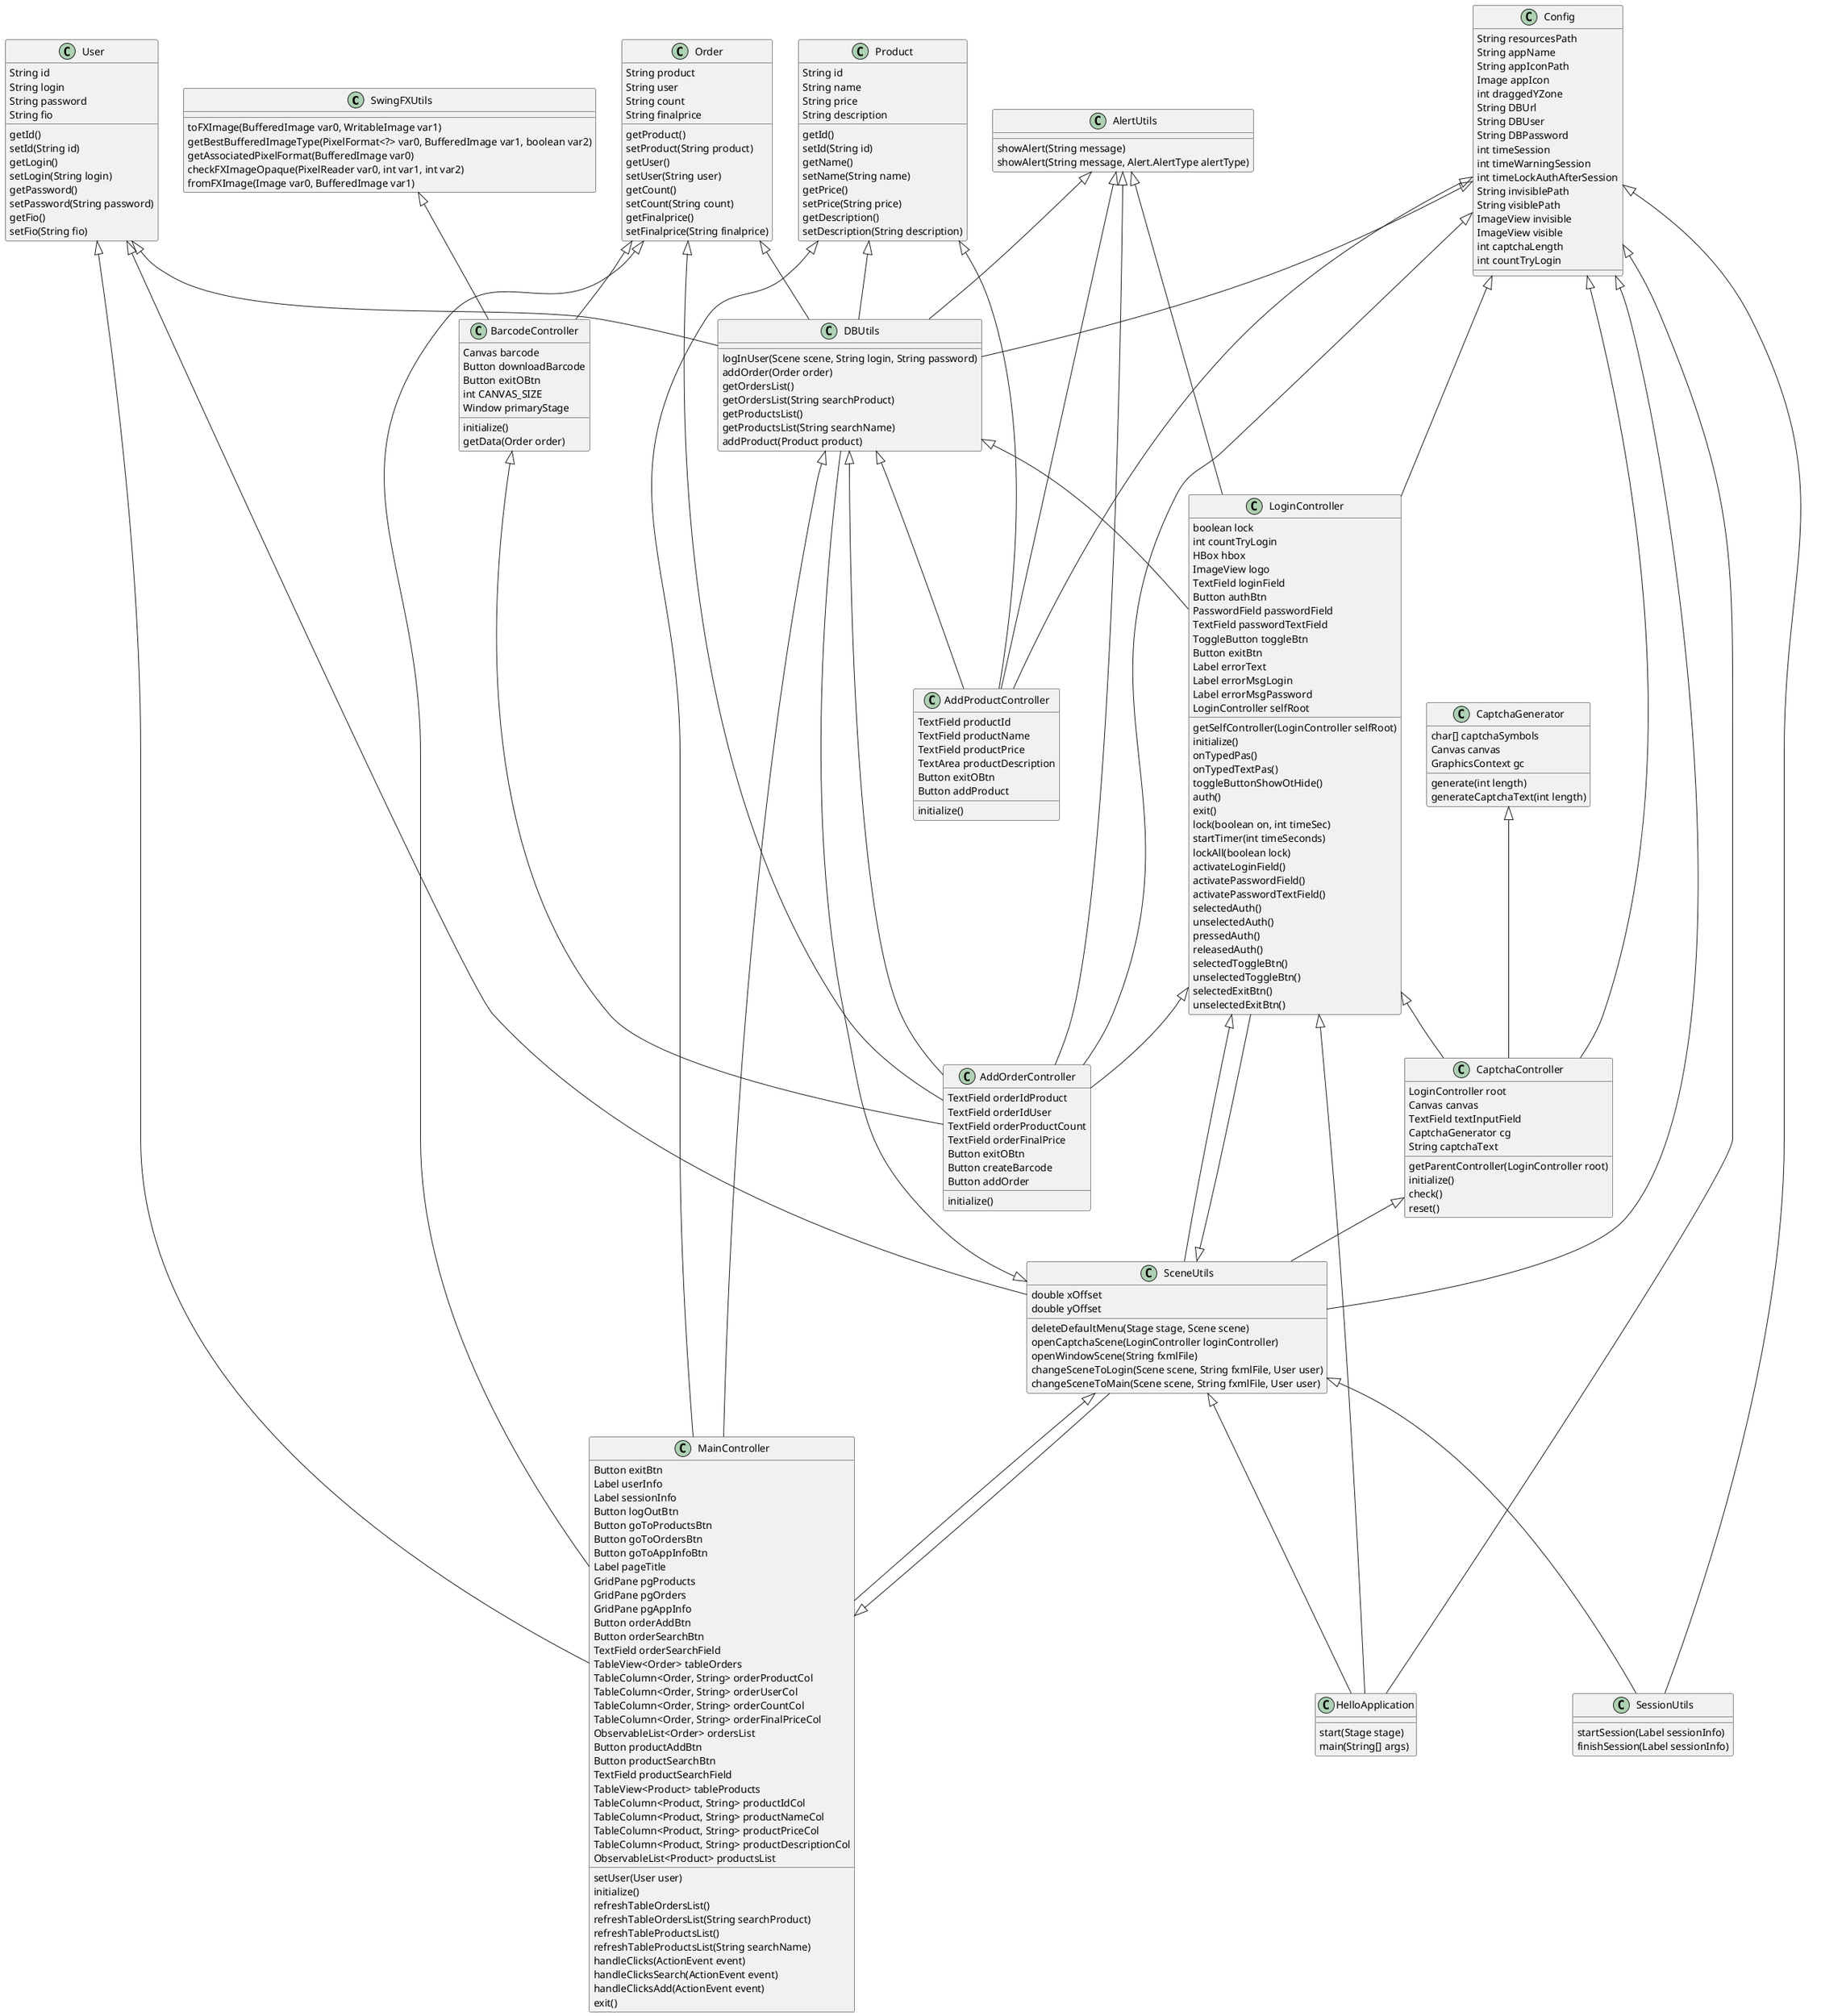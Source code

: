 @startuml
'https://plantuml.com/class-diagram

class SwingFXUtils {
toFXImage(BufferedImage var0, WritableImage var1)
getBestBufferedImageType(PixelFormat<?> var0, BufferedImage var1, boolean var2)
getAssociatedPixelFormat(BufferedImage var0)
checkFXImageOpaque(PixelReader var0, int var1, int var2)
fromFXImage(Image var0, BufferedImage var1)
}

class Order {
String product
String user
String count
String finalprice
getProduct()
setProduct(String product)
getUser()
setUser(String user)
getCount()
setCount(String count)
getFinalprice()
setFinalprice(String finalprice)
}

class Product {
String id
String name
String price
String description
getId()
setId(String id)
getName()
setName(String name)
getPrice()
setPrice(String price)
getDescription()
setDescription(String description)
}

class User {
String id
String login
String password
String fio
getId()
setId(String id)
getLogin()
setLogin(String login)
getPassword()
setPassword(String password)
getFio()
setFio(String fio)
}

class CaptchaGenerator {
char[] captchaSymbols
Canvas canvas
GraphicsContext gc
generate(int length)
generateCaptchaText(int length)
}

class AlertUtils {
showAlert(String message)
showAlert(String message, Alert.AlertType alertType)
}

class Config {
String resourcesPath
String appName
String appIconPath
Image appIcon
int draggedYZone
String DBUrl
String DBUser
String DBPassword
int timeSession
int timeWarningSession
int timeLockAuthAfterSession
String invisiblePath
String visiblePath
ImageView invisible
ImageView visible
int captchaLength
int countTryLogin
}

class DBUtils {
logInUser(Scene scene, String login, String password)
addOrder(Order order)
getOrdersList()
getOrdersList(String searchProduct)
getProductsList()
getProductsList(String searchName)
addProduct(Product product)
}

class SceneUtils {
double xOffset
double yOffset
deleteDefaultMenu(Stage stage, Scene scene)
openCaptchaScene(LoginController loginController)
openWindowScene(String fxmlFile)
changeSceneToLogin(Scene scene, String fxmlFile, User user)
changeSceneToMain(Scene scene, String fxmlFile, User user)
}

class SessionUtils {
startSession(Label sessionInfo)
finishSession(Label sessionInfo)
}

class AddOrderController {
TextField orderIdProduct
TextField orderIdUser
TextField orderProductCount
TextField orderFinalPrice
Button exitOBtn
Button createBarcode
Button addOrder
initialize()
}

class AddProductController {
TextField productId
TextField productName
TextField productPrice
TextArea productDescription
Button exitOBtn
Button addProduct
initialize()
}

class BarcodeController {
Canvas barcode
Button downloadBarcode
Button exitOBtn
int CANVAS_SIZE
Window primaryStage
initialize()
getData(Order order)
}

class CaptchaController {
LoginController root
Canvas canvas
TextField textInputField
CaptchaGenerator cg
String captchaText
getParentController(LoginController root)
initialize()
check()
reset()
}

class HelloApplication {
start(Stage stage)
main(String[] args)
}

class LoginController {
boolean lock
int countTryLogin
HBox hbox
ImageView logo
TextField loginField
Button authBtn
PasswordField passwordField
TextField passwordTextField
ToggleButton toggleBtn
Button exitBtn
Label errorText
Label errorMsgLogin
Label errorMsgPassword
LoginController selfRoot
getSelfController(LoginController selfRoot)
initialize()
onTypedPas()
onTypedTextPas()
toggleButtonShowOtHide()
auth()
exit()
lock(boolean on, int timeSec)
startTimer(int timeSeconds)
lockAll(boolean lock)
activateLoginField()
activatePasswordField()
activatePasswordTextField()
selectedAuth()
unselectedAuth()
pressedAuth()
releasedAuth()
selectedToggleBtn()
unselectedToggleBtn()
selectedExitBtn()
unselectedExitBtn()
}

class MainController {
Button exitBtn
Label userInfo
Label sessionInfo
Button logOutBtn
Button goToProductsBtn
Button goToOrdersBtn
Button goToAppInfoBtn
Label pageTitle
GridPane pgProducts
GridPane pgOrders
GridPane pgAppInfo
Button orderAddBtn
Button orderSearchBtn
TextField orderSearchField
TableView<Order> tableOrders
TableColumn<Order, String> orderProductCol
TableColumn<Order, String> orderUserCol
TableColumn<Order, String> orderCountCol
TableColumn<Order, String> orderFinalPriceCol
ObservableList<Order> ordersList
Button productAddBtn
Button productSearchBtn
TextField productSearchField
TableView<Product> tableProducts
TableColumn<Product, String> productIdCol
TableColumn<Product, String> productNameCol
TableColumn<Product, String> productPriceCol
TableColumn<Product, String> productDescriptionCol
ObservableList<Product> productsList
setUser(User user)
initialize()
refreshTableOrdersList()
refreshTableOrdersList(String searchProduct)
refreshTableProductsList()
refreshTableProductsList(String searchName)
handleClicks(ActionEvent event)
handleClicksSearch(ActionEvent event)
handleClicksAdd(ActionEvent event)
exit()
}

SwingFXUtils <|-- BarcodeController
Order <|-- AddOrderController
Order <|-- BarcodeController
Order <|-- MainController
Order <|-- DBUtils
Product <|-- AddProductController
Product <|-- MainController
Product <|-- DBUtils
User <|-- MainController
User <|-- DBUtils
User <|-- SceneUtils
CaptchaGenerator <|-- CaptchaController
AlertUtils <|-- AddProductController
AlertUtils <|-- AddOrderController
AlertUtils <|-- LoginController
AlertUtils <|-- DBUtils
Config <|-- AddOrderController
Config <|-- AddProductController
Config <|-- CaptchaController
Config <|-- HelloApplication
Config <|-- LoginController
Config <|-- DBUtils
Config <|-- SceneUtils
Config <|-- SessionUtils
DBUtils <|-- AddProductController
DBUtils <|-- AddOrderController
DBUtils <|-- LoginController
DBUtils <|-- MainController
SceneUtils <|-- HelloApplication
SceneUtils <|-- LoginController
SceneUtils <|-- MainController
SceneUtils <|-- DBUtils
SceneUtils <|-- SessionUtils
BarcodeController <|-- AddOrderController
CaptchaController <|-- SceneUtils
LoginController <|-- AddOrderController
LoginController <|-- CaptchaController
LoginController <|-- HelloApplication
LoginController <|-- SceneUtils
MainController <|-- SceneUtils

@enduml